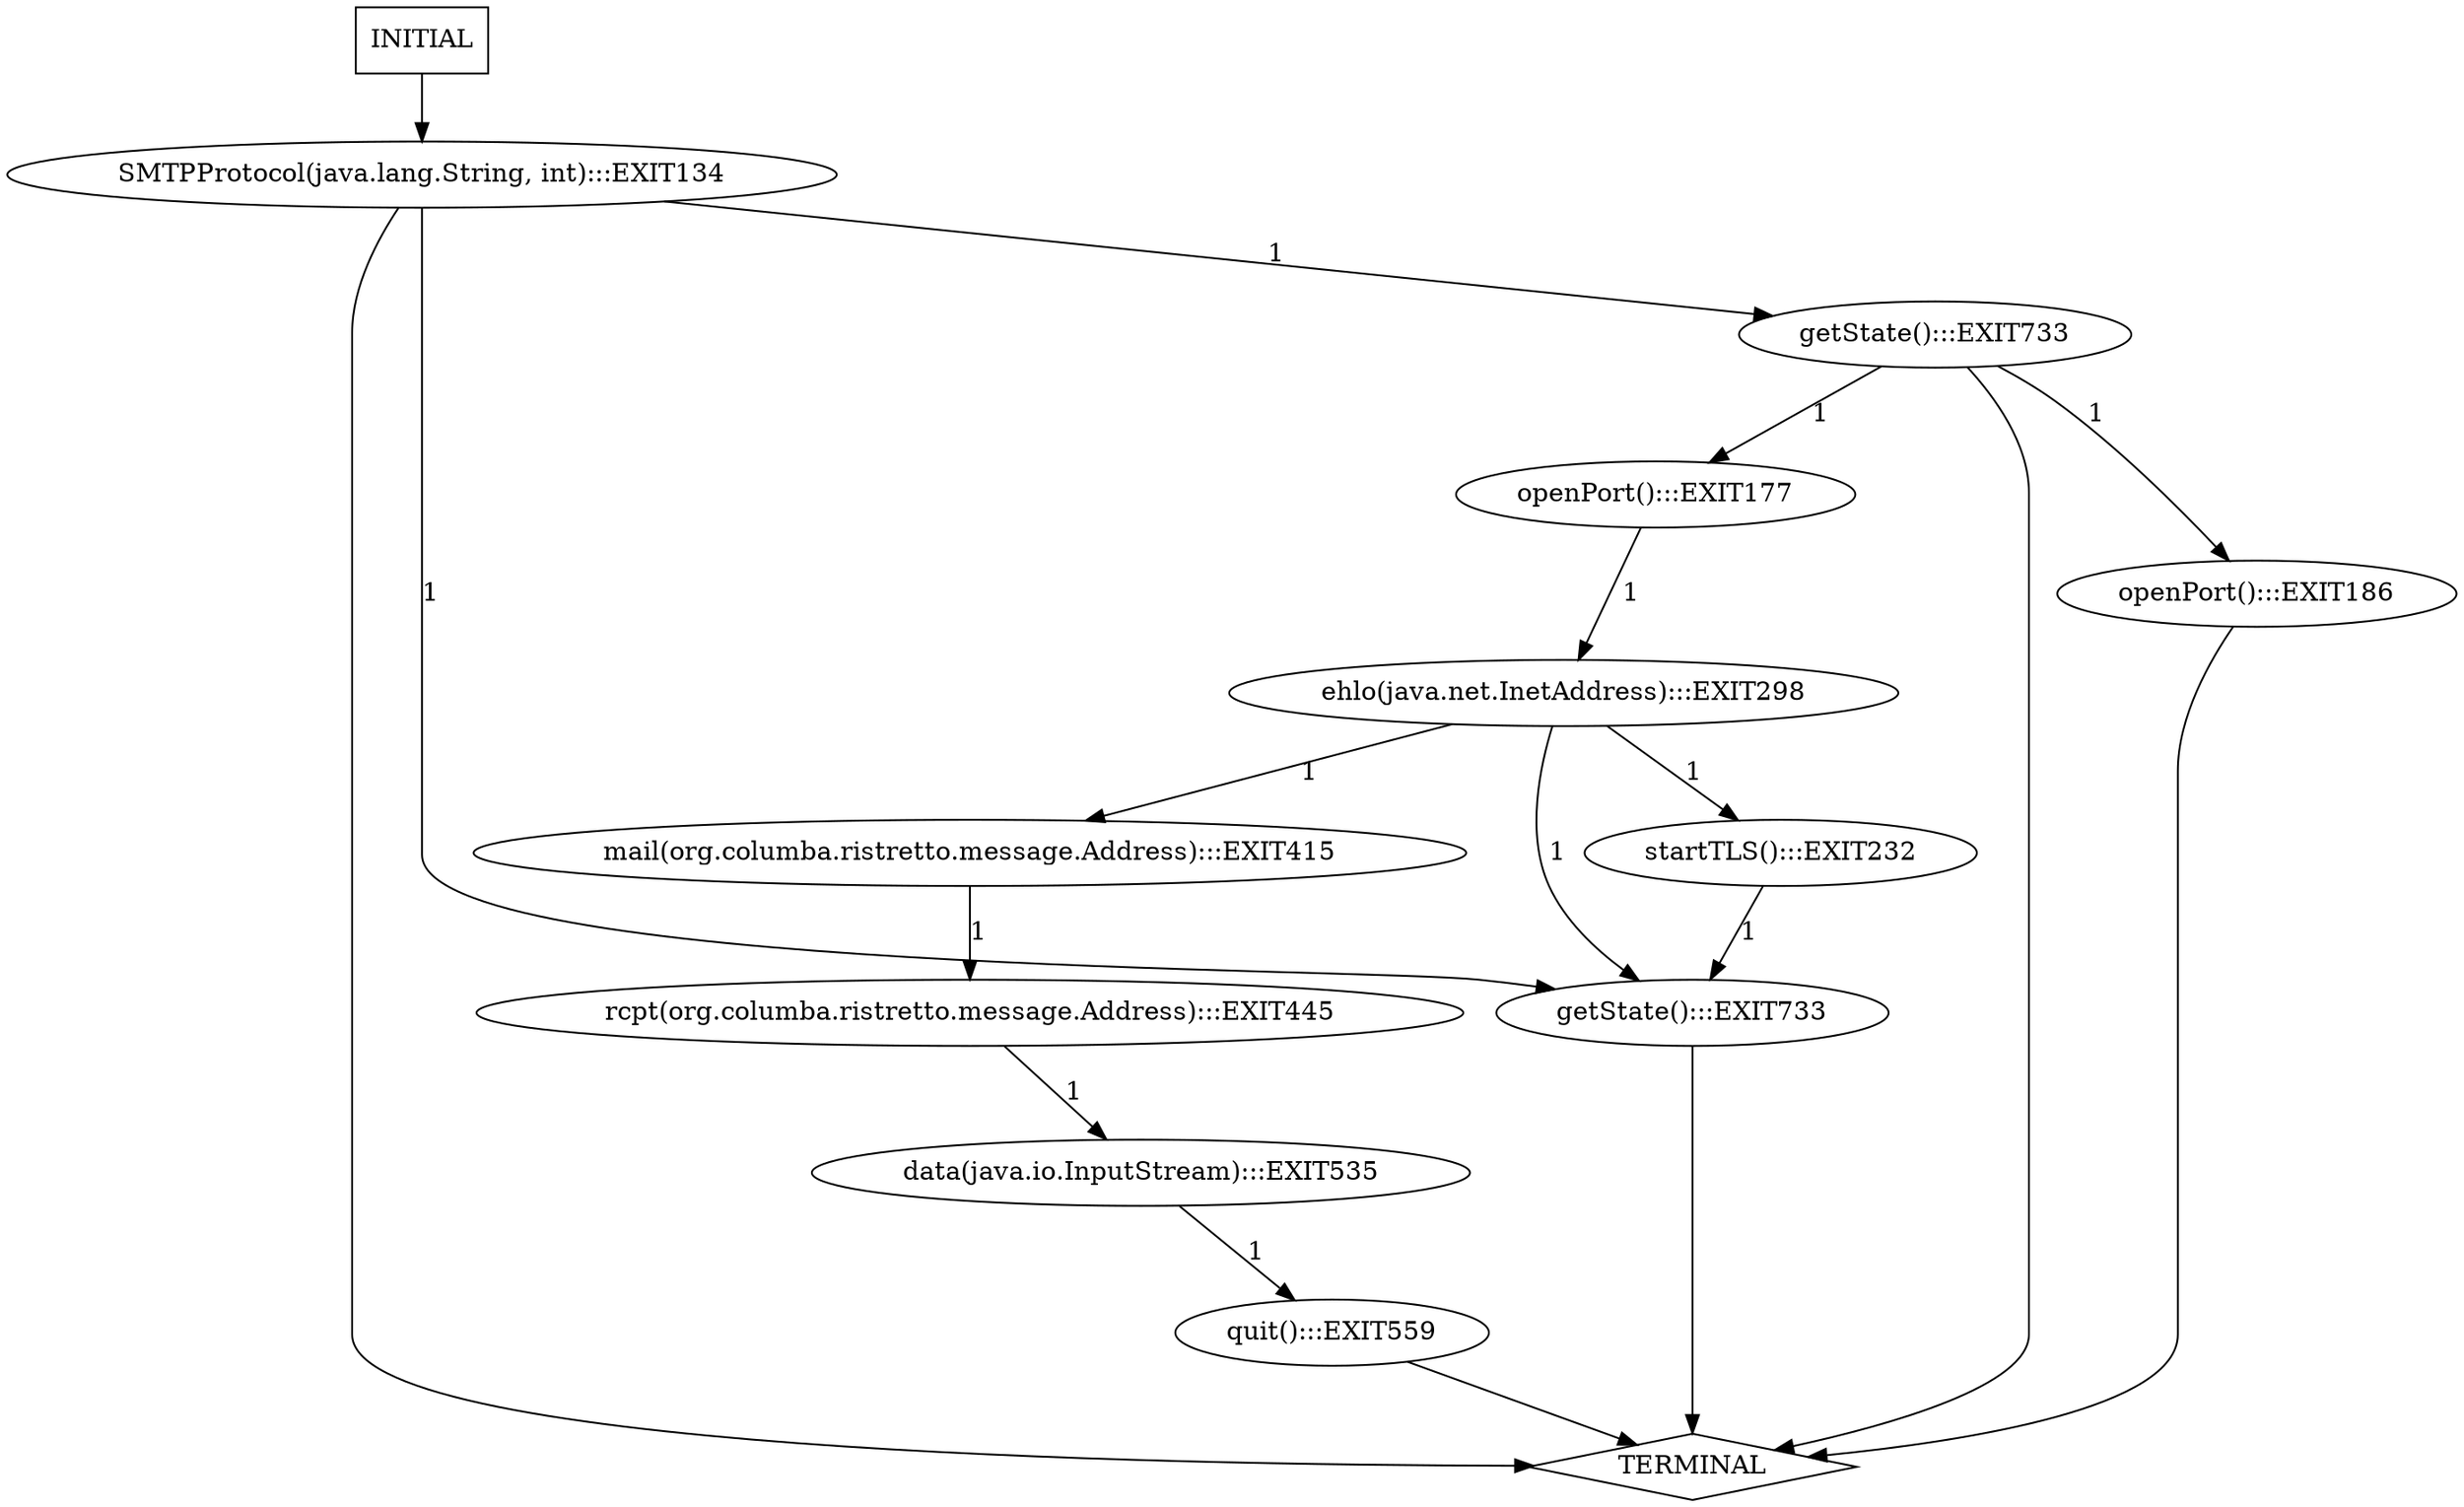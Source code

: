 digraph G {
  0 [label="SMTPProtocol(java.lang.String, int):::EXIT134"];
  1 [label="data(java.io.InputStream):::EXIT535"];
  2 [label="ehlo(java.net.InetAddress):::EXIT298"];
  3 [label="getState():::EXIT733"];
  4 [label="getState():::EXIT733"];
  5 [label="mail(org.columba.ristretto.message.Address):::EXIT415"];
  6 [label="openPort():::EXIT177"];
  7 [label="openPort():::EXIT186"];
  8 [label="quit():::EXIT559"];
  9 [label="rcpt(org.columba.ristretto.message.Address):::EXIT445"];
  10 [label="startTLS():::EXIT232"];
  11 [label="TERMINAL",shape=diamond];
  12 [label="INITIAL",shape=box];
0->3 [label="1"];
0->4 [label="1"];
0->11 [label=""];
1->8 [label="1"];
2->3 [label="1"];
2->5 [label="1"];
2->10 [label="1"];
3->11 [label=""];
4->6 [label="1"];
4->7 [label="1"];
4->11 [label=""];
5->9 [label="1"];
6->2 [label="1"];
7->11 [label=""];
8->11 [label=""];
9->1 [label="1"];
10->3 [label="1"];
12->0 [label=""];
}

